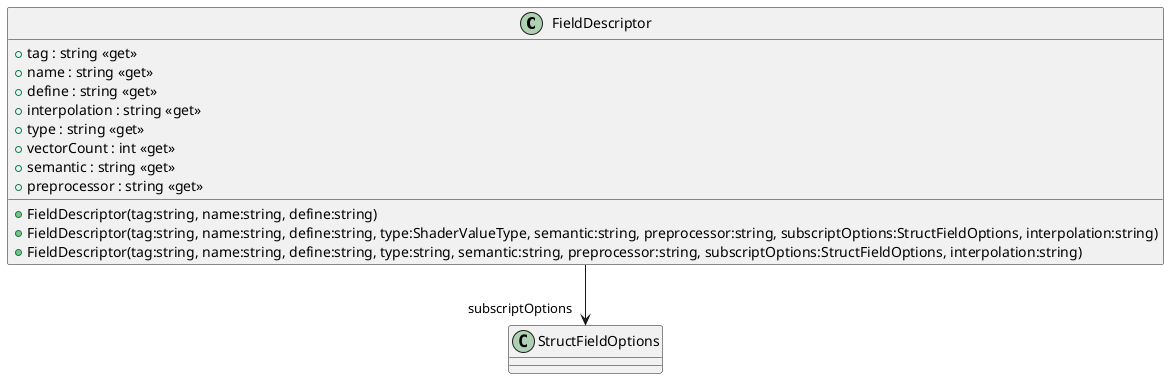 @startuml
class FieldDescriptor {
    + tag : string <<get>>
    + name : string <<get>>
    + define : string <<get>>
    + interpolation : string <<get>>
    + type : string <<get>>
    + vectorCount : int <<get>>
    + semantic : string <<get>>
    + preprocessor : string <<get>>
    + FieldDescriptor(tag:string, name:string, define:string)
    + FieldDescriptor(tag:string, name:string, define:string, type:ShaderValueType, semantic:string, preprocessor:string, subscriptOptions:StructFieldOptions, interpolation:string)
    + FieldDescriptor(tag:string, name:string, define:string, type:string, semantic:string, preprocessor:string, subscriptOptions:StructFieldOptions, interpolation:string)
}
FieldDescriptor --> "subscriptOptions" StructFieldOptions
@enduml
